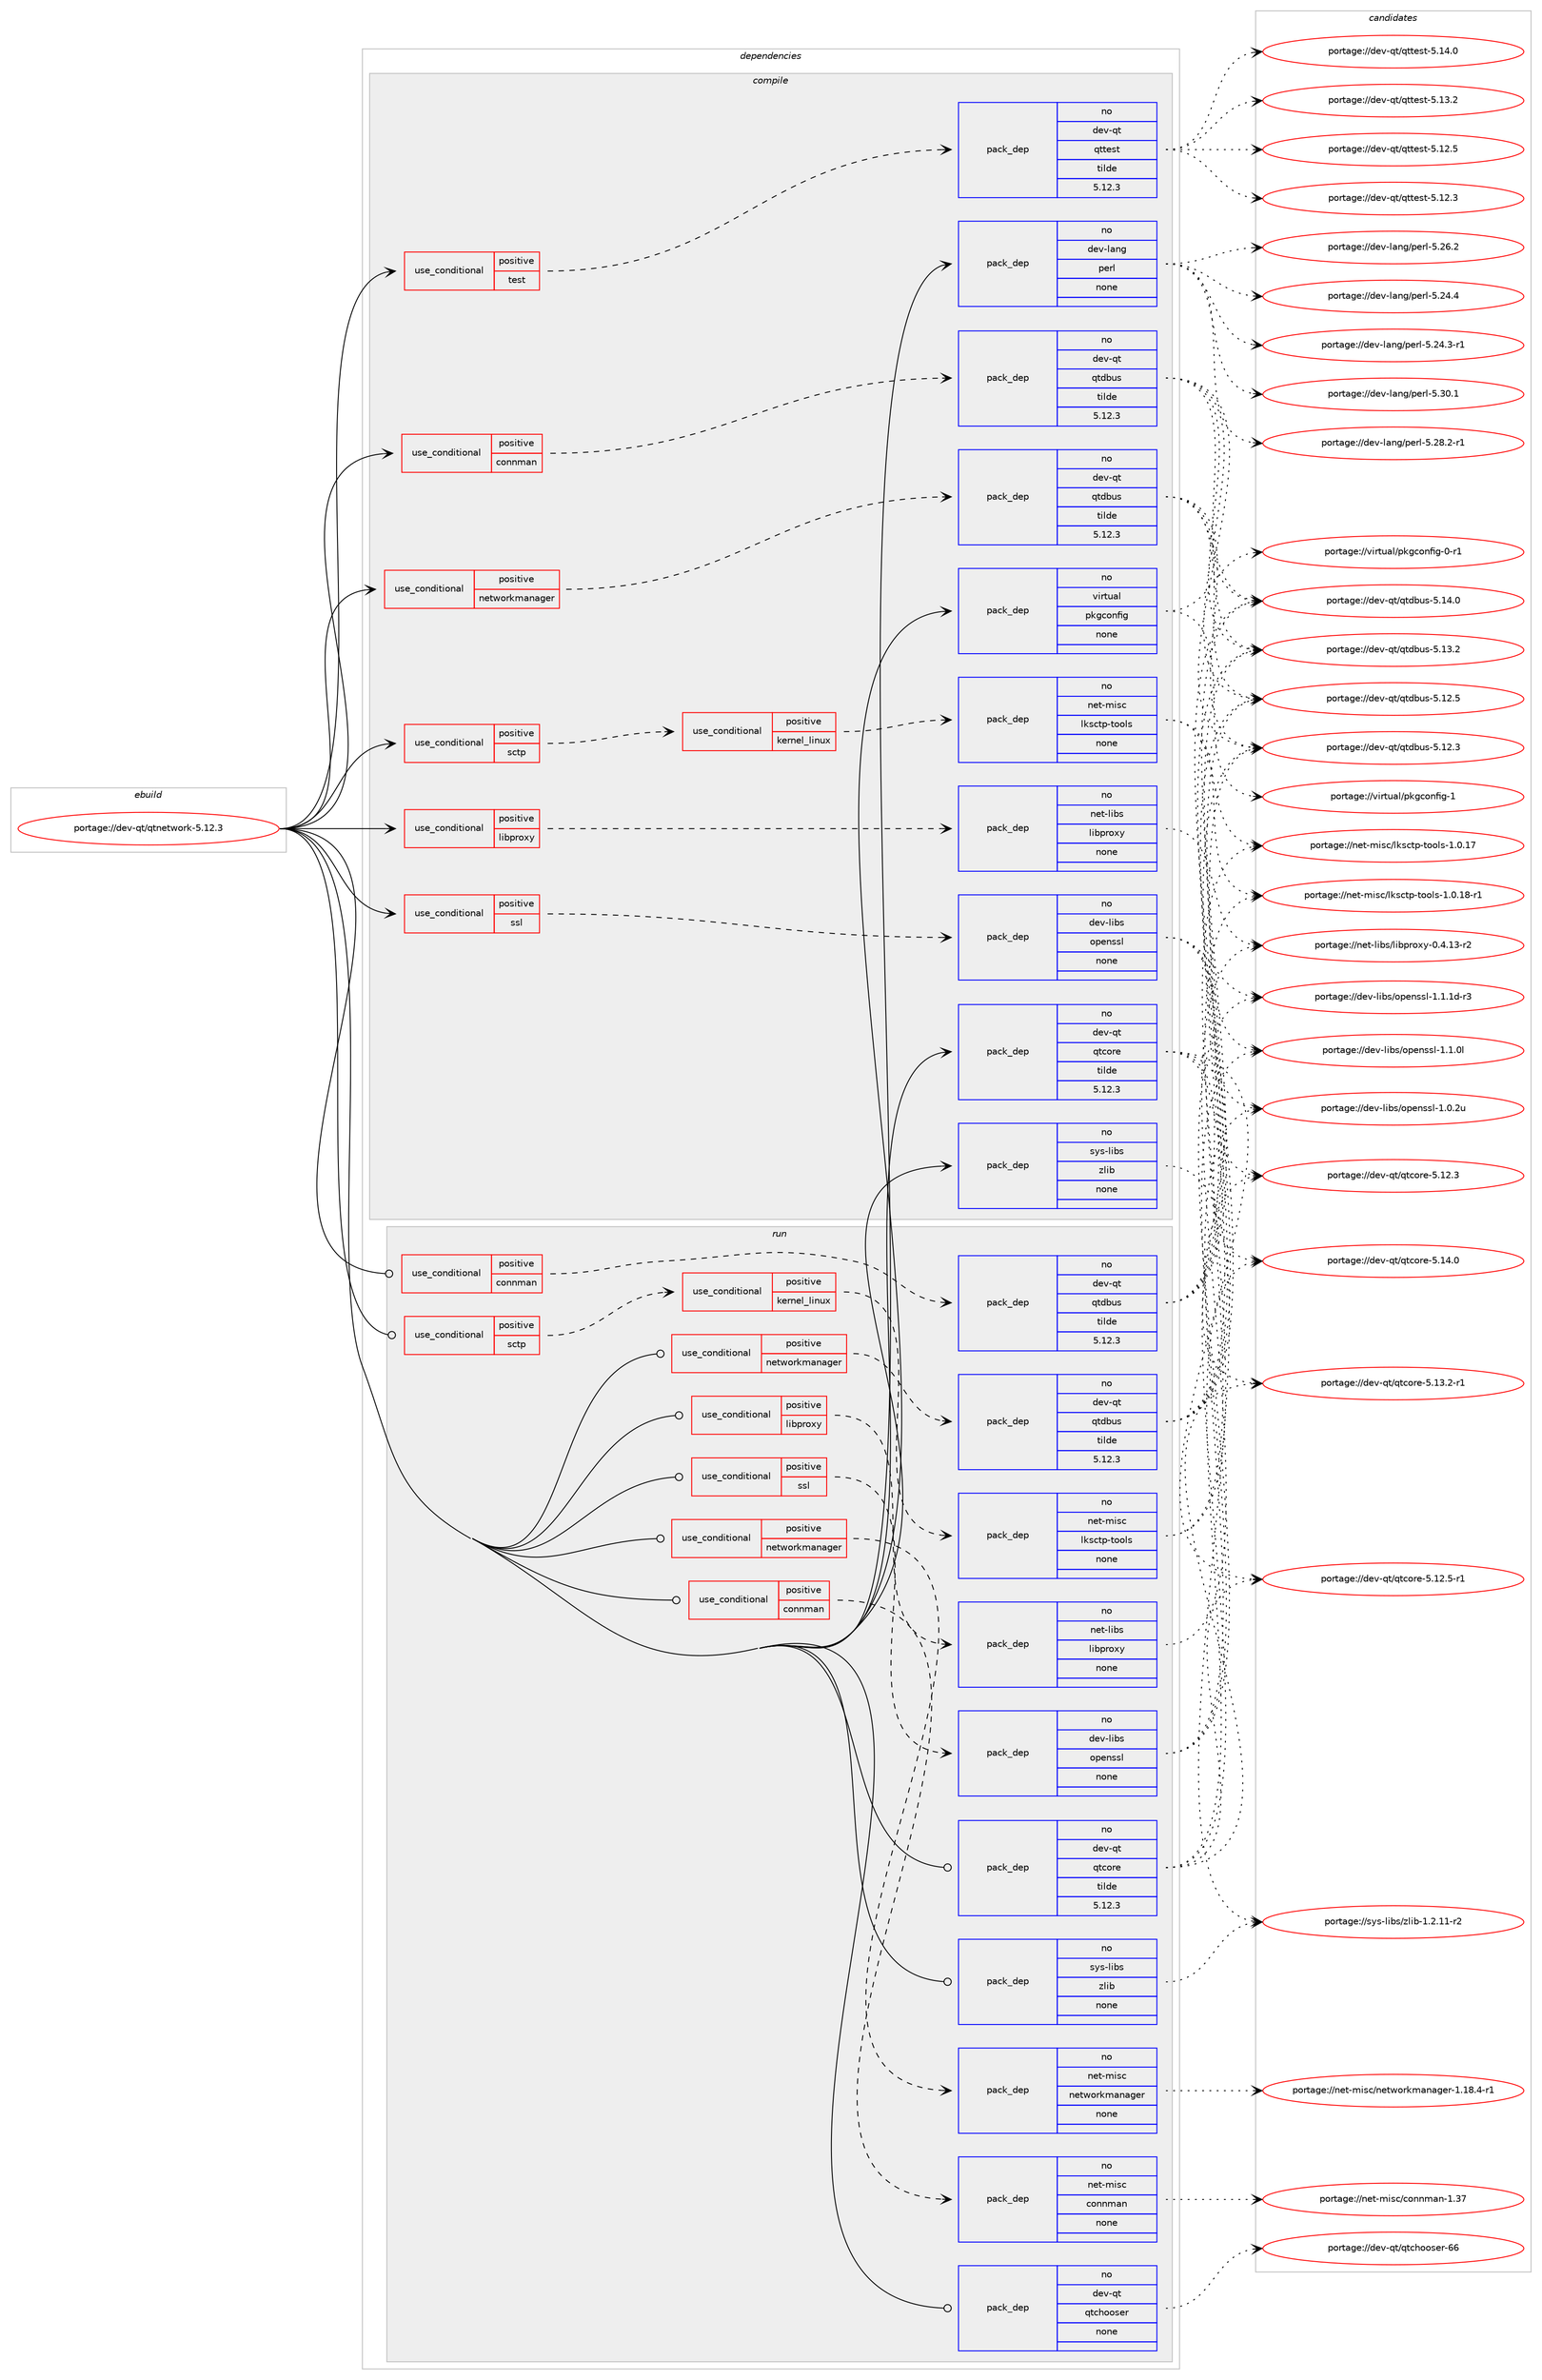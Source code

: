 digraph prolog {

# *************
# Graph options
# *************

newrank=true;
concentrate=true;
compound=true;
graph [rankdir=LR,fontname=Helvetica,fontsize=10,ranksep=1.5];#, ranksep=2.5, nodesep=0.2];
edge  [arrowhead=vee];
node  [fontname=Helvetica,fontsize=10];

# **********
# The ebuild
# **********

subgraph cluster_leftcol {
color=gray;
label=<<i>ebuild</i>>;
id [label="portage://dev-qt/qtnetwork-5.12.3", color=red, width=4, href="../dev-qt/qtnetwork-5.12.3.svg"];
}

# ****************
# The dependencies
# ****************

subgraph cluster_midcol {
color=gray;
label=<<i>dependencies</i>>;
subgraph cluster_compile {
fillcolor="#eeeeee";
style=filled;
label=<<i>compile</i>>;
subgraph cond102502 {
dependency413928 [label=<<TABLE BORDER="0" CELLBORDER="1" CELLSPACING="0" CELLPADDING="4"><TR><TD ROWSPAN="3" CELLPADDING="10">use_conditional</TD></TR><TR><TD>positive</TD></TR><TR><TD>connman</TD></TR></TABLE>>, shape=none, color=red];
subgraph pack306547 {
dependency413929 [label=<<TABLE BORDER="0" CELLBORDER="1" CELLSPACING="0" CELLPADDING="4" WIDTH="220"><TR><TD ROWSPAN="6" CELLPADDING="30">pack_dep</TD></TR><TR><TD WIDTH="110">no</TD></TR><TR><TD>dev-qt</TD></TR><TR><TD>qtdbus</TD></TR><TR><TD>tilde</TD></TR><TR><TD>5.12.3</TD></TR></TABLE>>, shape=none, color=blue];
}
dependency413928:e -> dependency413929:w [weight=20,style="dashed",arrowhead="vee"];
}
id:e -> dependency413928:w [weight=20,style="solid",arrowhead="vee"];
subgraph cond102503 {
dependency413930 [label=<<TABLE BORDER="0" CELLBORDER="1" CELLSPACING="0" CELLPADDING="4"><TR><TD ROWSPAN="3" CELLPADDING="10">use_conditional</TD></TR><TR><TD>positive</TD></TR><TR><TD>libproxy</TD></TR></TABLE>>, shape=none, color=red];
subgraph pack306548 {
dependency413931 [label=<<TABLE BORDER="0" CELLBORDER="1" CELLSPACING="0" CELLPADDING="4" WIDTH="220"><TR><TD ROWSPAN="6" CELLPADDING="30">pack_dep</TD></TR><TR><TD WIDTH="110">no</TD></TR><TR><TD>net-libs</TD></TR><TR><TD>libproxy</TD></TR><TR><TD>none</TD></TR><TR><TD></TD></TR></TABLE>>, shape=none, color=blue];
}
dependency413930:e -> dependency413931:w [weight=20,style="dashed",arrowhead="vee"];
}
id:e -> dependency413930:w [weight=20,style="solid",arrowhead="vee"];
subgraph cond102504 {
dependency413932 [label=<<TABLE BORDER="0" CELLBORDER="1" CELLSPACING="0" CELLPADDING="4"><TR><TD ROWSPAN="3" CELLPADDING="10">use_conditional</TD></TR><TR><TD>positive</TD></TR><TR><TD>networkmanager</TD></TR></TABLE>>, shape=none, color=red];
subgraph pack306549 {
dependency413933 [label=<<TABLE BORDER="0" CELLBORDER="1" CELLSPACING="0" CELLPADDING="4" WIDTH="220"><TR><TD ROWSPAN="6" CELLPADDING="30">pack_dep</TD></TR><TR><TD WIDTH="110">no</TD></TR><TR><TD>dev-qt</TD></TR><TR><TD>qtdbus</TD></TR><TR><TD>tilde</TD></TR><TR><TD>5.12.3</TD></TR></TABLE>>, shape=none, color=blue];
}
dependency413932:e -> dependency413933:w [weight=20,style="dashed",arrowhead="vee"];
}
id:e -> dependency413932:w [weight=20,style="solid",arrowhead="vee"];
subgraph cond102505 {
dependency413934 [label=<<TABLE BORDER="0" CELLBORDER="1" CELLSPACING="0" CELLPADDING="4"><TR><TD ROWSPAN="3" CELLPADDING="10">use_conditional</TD></TR><TR><TD>positive</TD></TR><TR><TD>sctp</TD></TR></TABLE>>, shape=none, color=red];
subgraph cond102506 {
dependency413935 [label=<<TABLE BORDER="0" CELLBORDER="1" CELLSPACING="0" CELLPADDING="4"><TR><TD ROWSPAN="3" CELLPADDING="10">use_conditional</TD></TR><TR><TD>positive</TD></TR><TR><TD>kernel_linux</TD></TR></TABLE>>, shape=none, color=red];
subgraph pack306550 {
dependency413936 [label=<<TABLE BORDER="0" CELLBORDER="1" CELLSPACING="0" CELLPADDING="4" WIDTH="220"><TR><TD ROWSPAN="6" CELLPADDING="30">pack_dep</TD></TR><TR><TD WIDTH="110">no</TD></TR><TR><TD>net-misc</TD></TR><TR><TD>lksctp-tools</TD></TR><TR><TD>none</TD></TR><TR><TD></TD></TR></TABLE>>, shape=none, color=blue];
}
dependency413935:e -> dependency413936:w [weight=20,style="dashed",arrowhead="vee"];
}
dependency413934:e -> dependency413935:w [weight=20,style="dashed",arrowhead="vee"];
}
id:e -> dependency413934:w [weight=20,style="solid",arrowhead="vee"];
subgraph cond102507 {
dependency413937 [label=<<TABLE BORDER="0" CELLBORDER="1" CELLSPACING="0" CELLPADDING="4"><TR><TD ROWSPAN="3" CELLPADDING="10">use_conditional</TD></TR><TR><TD>positive</TD></TR><TR><TD>ssl</TD></TR></TABLE>>, shape=none, color=red];
subgraph pack306551 {
dependency413938 [label=<<TABLE BORDER="0" CELLBORDER="1" CELLSPACING="0" CELLPADDING="4" WIDTH="220"><TR><TD ROWSPAN="6" CELLPADDING="30">pack_dep</TD></TR><TR><TD WIDTH="110">no</TD></TR><TR><TD>dev-libs</TD></TR><TR><TD>openssl</TD></TR><TR><TD>none</TD></TR><TR><TD></TD></TR></TABLE>>, shape=none, color=blue];
}
dependency413937:e -> dependency413938:w [weight=20,style="dashed",arrowhead="vee"];
}
id:e -> dependency413937:w [weight=20,style="solid",arrowhead="vee"];
subgraph cond102508 {
dependency413939 [label=<<TABLE BORDER="0" CELLBORDER="1" CELLSPACING="0" CELLPADDING="4"><TR><TD ROWSPAN="3" CELLPADDING="10">use_conditional</TD></TR><TR><TD>positive</TD></TR><TR><TD>test</TD></TR></TABLE>>, shape=none, color=red];
subgraph pack306552 {
dependency413940 [label=<<TABLE BORDER="0" CELLBORDER="1" CELLSPACING="0" CELLPADDING="4" WIDTH="220"><TR><TD ROWSPAN="6" CELLPADDING="30">pack_dep</TD></TR><TR><TD WIDTH="110">no</TD></TR><TR><TD>dev-qt</TD></TR><TR><TD>qttest</TD></TR><TR><TD>tilde</TD></TR><TR><TD>5.12.3</TD></TR></TABLE>>, shape=none, color=blue];
}
dependency413939:e -> dependency413940:w [weight=20,style="dashed",arrowhead="vee"];
}
id:e -> dependency413939:w [weight=20,style="solid",arrowhead="vee"];
subgraph pack306553 {
dependency413941 [label=<<TABLE BORDER="0" CELLBORDER="1" CELLSPACING="0" CELLPADDING="4" WIDTH="220"><TR><TD ROWSPAN="6" CELLPADDING="30">pack_dep</TD></TR><TR><TD WIDTH="110">no</TD></TR><TR><TD>dev-lang</TD></TR><TR><TD>perl</TD></TR><TR><TD>none</TD></TR><TR><TD></TD></TR></TABLE>>, shape=none, color=blue];
}
id:e -> dependency413941:w [weight=20,style="solid",arrowhead="vee"];
subgraph pack306554 {
dependency413942 [label=<<TABLE BORDER="0" CELLBORDER="1" CELLSPACING="0" CELLPADDING="4" WIDTH="220"><TR><TD ROWSPAN="6" CELLPADDING="30">pack_dep</TD></TR><TR><TD WIDTH="110">no</TD></TR><TR><TD>dev-qt</TD></TR><TR><TD>qtcore</TD></TR><TR><TD>tilde</TD></TR><TR><TD>5.12.3</TD></TR></TABLE>>, shape=none, color=blue];
}
id:e -> dependency413942:w [weight=20,style="solid",arrowhead="vee"];
subgraph pack306555 {
dependency413943 [label=<<TABLE BORDER="0" CELLBORDER="1" CELLSPACING="0" CELLPADDING="4" WIDTH="220"><TR><TD ROWSPAN="6" CELLPADDING="30">pack_dep</TD></TR><TR><TD WIDTH="110">no</TD></TR><TR><TD>sys-libs</TD></TR><TR><TD>zlib</TD></TR><TR><TD>none</TD></TR><TR><TD></TD></TR></TABLE>>, shape=none, color=blue];
}
id:e -> dependency413943:w [weight=20,style="solid",arrowhead="vee"];
subgraph pack306556 {
dependency413944 [label=<<TABLE BORDER="0" CELLBORDER="1" CELLSPACING="0" CELLPADDING="4" WIDTH="220"><TR><TD ROWSPAN="6" CELLPADDING="30">pack_dep</TD></TR><TR><TD WIDTH="110">no</TD></TR><TR><TD>virtual</TD></TR><TR><TD>pkgconfig</TD></TR><TR><TD>none</TD></TR><TR><TD></TD></TR></TABLE>>, shape=none, color=blue];
}
id:e -> dependency413944:w [weight=20,style="solid",arrowhead="vee"];
}
subgraph cluster_compileandrun {
fillcolor="#eeeeee";
style=filled;
label=<<i>compile and run</i>>;
}
subgraph cluster_run {
fillcolor="#eeeeee";
style=filled;
label=<<i>run</i>>;
subgraph cond102509 {
dependency413945 [label=<<TABLE BORDER="0" CELLBORDER="1" CELLSPACING="0" CELLPADDING="4"><TR><TD ROWSPAN="3" CELLPADDING="10">use_conditional</TD></TR><TR><TD>positive</TD></TR><TR><TD>connman</TD></TR></TABLE>>, shape=none, color=red];
subgraph pack306557 {
dependency413946 [label=<<TABLE BORDER="0" CELLBORDER="1" CELLSPACING="0" CELLPADDING="4" WIDTH="220"><TR><TD ROWSPAN="6" CELLPADDING="30">pack_dep</TD></TR><TR><TD WIDTH="110">no</TD></TR><TR><TD>dev-qt</TD></TR><TR><TD>qtdbus</TD></TR><TR><TD>tilde</TD></TR><TR><TD>5.12.3</TD></TR></TABLE>>, shape=none, color=blue];
}
dependency413945:e -> dependency413946:w [weight=20,style="dashed",arrowhead="vee"];
}
id:e -> dependency413945:w [weight=20,style="solid",arrowhead="odot"];
subgraph cond102510 {
dependency413947 [label=<<TABLE BORDER="0" CELLBORDER="1" CELLSPACING="0" CELLPADDING="4"><TR><TD ROWSPAN="3" CELLPADDING="10">use_conditional</TD></TR><TR><TD>positive</TD></TR><TR><TD>connman</TD></TR></TABLE>>, shape=none, color=red];
subgraph pack306558 {
dependency413948 [label=<<TABLE BORDER="0" CELLBORDER="1" CELLSPACING="0" CELLPADDING="4" WIDTH="220"><TR><TD ROWSPAN="6" CELLPADDING="30">pack_dep</TD></TR><TR><TD WIDTH="110">no</TD></TR><TR><TD>net-misc</TD></TR><TR><TD>connman</TD></TR><TR><TD>none</TD></TR><TR><TD></TD></TR></TABLE>>, shape=none, color=blue];
}
dependency413947:e -> dependency413948:w [weight=20,style="dashed",arrowhead="vee"];
}
id:e -> dependency413947:w [weight=20,style="solid",arrowhead="odot"];
subgraph cond102511 {
dependency413949 [label=<<TABLE BORDER="0" CELLBORDER="1" CELLSPACING="0" CELLPADDING="4"><TR><TD ROWSPAN="3" CELLPADDING="10">use_conditional</TD></TR><TR><TD>positive</TD></TR><TR><TD>libproxy</TD></TR></TABLE>>, shape=none, color=red];
subgraph pack306559 {
dependency413950 [label=<<TABLE BORDER="0" CELLBORDER="1" CELLSPACING="0" CELLPADDING="4" WIDTH="220"><TR><TD ROWSPAN="6" CELLPADDING="30">pack_dep</TD></TR><TR><TD WIDTH="110">no</TD></TR><TR><TD>net-libs</TD></TR><TR><TD>libproxy</TD></TR><TR><TD>none</TD></TR><TR><TD></TD></TR></TABLE>>, shape=none, color=blue];
}
dependency413949:e -> dependency413950:w [weight=20,style="dashed",arrowhead="vee"];
}
id:e -> dependency413949:w [weight=20,style="solid",arrowhead="odot"];
subgraph cond102512 {
dependency413951 [label=<<TABLE BORDER="0" CELLBORDER="1" CELLSPACING="0" CELLPADDING="4"><TR><TD ROWSPAN="3" CELLPADDING="10">use_conditional</TD></TR><TR><TD>positive</TD></TR><TR><TD>networkmanager</TD></TR></TABLE>>, shape=none, color=red];
subgraph pack306560 {
dependency413952 [label=<<TABLE BORDER="0" CELLBORDER="1" CELLSPACING="0" CELLPADDING="4" WIDTH="220"><TR><TD ROWSPAN="6" CELLPADDING="30">pack_dep</TD></TR><TR><TD WIDTH="110">no</TD></TR><TR><TD>dev-qt</TD></TR><TR><TD>qtdbus</TD></TR><TR><TD>tilde</TD></TR><TR><TD>5.12.3</TD></TR></TABLE>>, shape=none, color=blue];
}
dependency413951:e -> dependency413952:w [weight=20,style="dashed",arrowhead="vee"];
}
id:e -> dependency413951:w [weight=20,style="solid",arrowhead="odot"];
subgraph cond102513 {
dependency413953 [label=<<TABLE BORDER="0" CELLBORDER="1" CELLSPACING="0" CELLPADDING="4"><TR><TD ROWSPAN="3" CELLPADDING="10">use_conditional</TD></TR><TR><TD>positive</TD></TR><TR><TD>networkmanager</TD></TR></TABLE>>, shape=none, color=red];
subgraph pack306561 {
dependency413954 [label=<<TABLE BORDER="0" CELLBORDER="1" CELLSPACING="0" CELLPADDING="4" WIDTH="220"><TR><TD ROWSPAN="6" CELLPADDING="30">pack_dep</TD></TR><TR><TD WIDTH="110">no</TD></TR><TR><TD>net-misc</TD></TR><TR><TD>networkmanager</TD></TR><TR><TD>none</TD></TR><TR><TD></TD></TR></TABLE>>, shape=none, color=blue];
}
dependency413953:e -> dependency413954:w [weight=20,style="dashed",arrowhead="vee"];
}
id:e -> dependency413953:w [weight=20,style="solid",arrowhead="odot"];
subgraph cond102514 {
dependency413955 [label=<<TABLE BORDER="0" CELLBORDER="1" CELLSPACING="0" CELLPADDING="4"><TR><TD ROWSPAN="3" CELLPADDING="10">use_conditional</TD></TR><TR><TD>positive</TD></TR><TR><TD>sctp</TD></TR></TABLE>>, shape=none, color=red];
subgraph cond102515 {
dependency413956 [label=<<TABLE BORDER="0" CELLBORDER="1" CELLSPACING="0" CELLPADDING="4"><TR><TD ROWSPAN="3" CELLPADDING="10">use_conditional</TD></TR><TR><TD>positive</TD></TR><TR><TD>kernel_linux</TD></TR></TABLE>>, shape=none, color=red];
subgraph pack306562 {
dependency413957 [label=<<TABLE BORDER="0" CELLBORDER="1" CELLSPACING="0" CELLPADDING="4" WIDTH="220"><TR><TD ROWSPAN="6" CELLPADDING="30">pack_dep</TD></TR><TR><TD WIDTH="110">no</TD></TR><TR><TD>net-misc</TD></TR><TR><TD>lksctp-tools</TD></TR><TR><TD>none</TD></TR><TR><TD></TD></TR></TABLE>>, shape=none, color=blue];
}
dependency413956:e -> dependency413957:w [weight=20,style="dashed",arrowhead="vee"];
}
dependency413955:e -> dependency413956:w [weight=20,style="dashed",arrowhead="vee"];
}
id:e -> dependency413955:w [weight=20,style="solid",arrowhead="odot"];
subgraph cond102516 {
dependency413958 [label=<<TABLE BORDER="0" CELLBORDER="1" CELLSPACING="0" CELLPADDING="4"><TR><TD ROWSPAN="3" CELLPADDING="10">use_conditional</TD></TR><TR><TD>positive</TD></TR><TR><TD>ssl</TD></TR></TABLE>>, shape=none, color=red];
subgraph pack306563 {
dependency413959 [label=<<TABLE BORDER="0" CELLBORDER="1" CELLSPACING="0" CELLPADDING="4" WIDTH="220"><TR><TD ROWSPAN="6" CELLPADDING="30">pack_dep</TD></TR><TR><TD WIDTH="110">no</TD></TR><TR><TD>dev-libs</TD></TR><TR><TD>openssl</TD></TR><TR><TD>none</TD></TR><TR><TD></TD></TR></TABLE>>, shape=none, color=blue];
}
dependency413958:e -> dependency413959:w [weight=20,style="dashed",arrowhead="vee"];
}
id:e -> dependency413958:w [weight=20,style="solid",arrowhead="odot"];
subgraph pack306564 {
dependency413960 [label=<<TABLE BORDER="0" CELLBORDER="1" CELLSPACING="0" CELLPADDING="4" WIDTH="220"><TR><TD ROWSPAN="6" CELLPADDING="30">pack_dep</TD></TR><TR><TD WIDTH="110">no</TD></TR><TR><TD>dev-qt</TD></TR><TR><TD>qtchooser</TD></TR><TR><TD>none</TD></TR><TR><TD></TD></TR></TABLE>>, shape=none, color=blue];
}
id:e -> dependency413960:w [weight=20,style="solid",arrowhead="odot"];
subgraph pack306565 {
dependency413961 [label=<<TABLE BORDER="0" CELLBORDER="1" CELLSPACING="0" CELLPADDING="4" WIDTH="220"><TR><TD ROWSPAN="6" CELLPADDING="30">pack_dep</TD></TR><TR><TD WIDTH="110">no</TD></TR><TR><TD>dev-qt</TD></TR><TR><TD>qtcore</TD></TR><TR><TD>tilde</TD></TR><TR><TD>5.12.3</TD></TR></TABLE>>, shape=none, color=blue];
}
id:e -> dependency413961:w [weight=20,style="solid",arrowhead="odot"];
subgraph pack306566 {
dependency413962 [label=<<TABLE BORDER="0" CELLBORDER="1" CELLSPACING="0" CELLPADDING="4" WIDTH="220"><TR><TD ROWSPAN="6" CELLPADDING="30">pack_dep</TD></TR><TR><TD WIDTH="110">no</TD></TR><TR><TD>sys-libs</TD></TR><TR><TD>zlib</TD></TR><TR><TD>none</TD></TR><TR><TD></TD></TR></TABLE>>, shape=none, color=blue];
}
id:e -> dependency413962:w [weight=20,style="solid",arrowhead="odot"];
}
}

# **************
# The candidates
# **************

subgraph cluster_choices {
rank=same;
color=gray;
label=<<i>candidates</i>>;

subgraph choice306547 {
color=black;
nodesep=1;
choice10010111845113116471131161009811711545534649524648 [label="portage://dev-qt/qtdbus-5.14.0", color=red, width=4,href="../dev-qt/qtdbus-5.14.0.svg"];
choice10010111845113116471131161009811711545534649514650 [label="portage://dev-qt/qtdbus-5.13.2", color=red, width=4,href="../dev-qt/qtdbus-5.13.2.svg"];
choice10010111845113116471131161009811711545534649504653 [label="portage://dev-qt/qtdbus-5.12.5", color=red, width=4,href="../dev-qt/qtdbus-5.12.5.svg"];
choice10010111845113116471131161009811711545534649504651 [label="portage://dev-qt/qtdbus-5.12.3", color=red, width=4,href="../dev-qt/qtdbus-5.12.3.svg"];
dependency413929:e -> choice10010111845113116471131161009811711545534649524648:w [style=dotted,weight="100"];
dependency413929:e -> choice10010111845113116471131161009811711545534649514650:w [style=dotted,weight="100"];
dependency413929:e -> choice10010111845113116471131161009811711545534649504653:w [style=dotted,weight="100"];
dependency413929:e -> choice10010111845113116471131161009811711545534649504651:w [style=dotted,weight="100"];
}
subgraph choice306548 {
color=black;
nodesep=1;
choice11010111645108105981154710810598112114111120121454846524649514511450 [label="portage://net-libs/libproxy-0.4.13-r2", color=red, width=4,href="../net-libs/libproxy-0.4.13-r2.svg"];
dependency413931:e -> choice11010111645108105981154710810598112114111120121454846524649514511450:w [style=dotted,weight="100"];
}
subgraph choice306549 {
color=black;
nodesep=1;
choice10010111845113116471131161009811711545534649524648 [label="portage://dev-qt/qtdbus-5.14.0", color=red, width=4,href="../dev-qt/qtdbus-5.14.0.svg"];
choice10010111845113116471131161009811711545534649514650 [label="portage://dev-qt/qtdbus-5.13.2", color=red, width=4,href="../dev-qt/qtdbus-5.13.2.svg"];
choice10010111845113116471131161009811711545534649504653 [label="portage://dev-qt/qtdbus-5.12.5", color=red, width=4,href="../dev-qt/qtdbus-5.12.5.svg"];
choice10010111845113116471131161009811711545534649504651 [label="portage://dev-qt/qtdbus-5.12.3", color=red, width=4,href="../dev-qt/qtdbus-5.12.3.svg"];
dependency413933:e -> choice10010111845113116471131161009811711545534649524648:w [style=dotted,weight="100"];
dependency413933:e -> choice10010111845113116471131161009811711545534649514650:w [style=dotted,weight="100"];
dependency413933:e -> choice10010111845113116471131161009811711545534649504653:w [style=dotted,weight="100"];
dependency413933:e -> choice10010111845113116471131161009811711545534649504651:w [style=dotted,weight="100"];
}
subgraph choice306550 {
color=black;
nodesep=1;
choice1101011164510910511599471081071159911611245116111111108115454946484649564511449 [label="portage://net-misc/lksctp-tools-1.0.18-r1", color=red, width=4,href="../net-misc/lksctp-tools-1.0.18-r1.svg"];
choice110101116451091051159947108107115991161124511611111110811545494648464955 [label="portage://net-misc/lksctp-tools-1.0.17", color=red, width=4,href="../net-misc/lksctp-tools-1.0.17.svg"];
dependency413936:e -> choice1101011164510910511599471081071159911611245116111111108115454946484649564511449:w [style=dotted,weight="100"];
dependency413936:e -> choice110101116451091051159947108107115991161124511611111110811545494648464955:w [style=dotted,weight="100"];
}
subgraph choice306551 {
color=black;
nodesep=1;
choice1001011184510810598115471111121011101151151084549464946491004511451 [label="portage://dev-libs/openssl-1.1.1d-r3", color=red, width=4,href="../dev-libs/openssl-1.1.1d-r3.svg"];
choice100101118451081059811547111112101110115115108454946494648108 [label="portage://dev-libs/openssl-1.1.0l", color=red, width=4,href="../dev-libs/openssl-1.1.0l.svg"];
choice100101118451081059811547111112101110115115108454946484650117 [label="portage://dev-libs/openssl-1.0.2u", color=red, width=4,href="../dev-libs/openssl-1.0.2u.svg"];
dependency413938:e -> choice1001011184510810598115471111121011101151151084549464946491004511451:w [style=dotted,weight="100"];
dependency413938:e -> choice100101118451081059811547111112101110115115108454946494648108:w [style=dotted,weight="100"];
dependency413938:e -> choice100101118451081059811547111112101110115115108454946484650117:w [style=dotted,weight="100"];
}
subgraph choice306552 {
color=black;
nodesep=1;
choice100101118451131164711311611610111511645534649524648 [label="portage://dev-qt/qttest-5.14.0", color=red, width=4,href="../dev-qt/qttest-5.14.0.svg"];
choice100101118451131164711311611610111511645534649514650 [label="portage://dev-qt/qttest-5.13.2", color=red, width=4,href="../dev-qt/qttest-5.13.2.svg"];
choice100101118451131164711311611610111511645534649504653 [label="portage://dev-qt/qttest-5.12.5", color=red, width=4,href="../dev-qt/qttest-5.12.5.svg"];
choice100101118451131164711311611610111511645534649504651 [label="portage://dev-qt/qttest-5.12.3", color=red, width=4,href="../dev-qt/qttest-5.12.3.svg"];
dependency413940:e -> choice100101118451131164711311611610111511645534649524648:w [style=dotted,weight="100"];
dependency413940:e -> choice100101118451131164711311611610111511645534649514650:w [style=dotted,weight="100"];
dependency413940:e -> choice100101118451131164711311611610111511645534649504653:w [style=dotted,weight="100"];
dependency413940:e -> choice100101118451131164711311611610111511645534649504651:w [style=dotted,weight="100"];
}
subgraph choice306553 {
color=black;
nodesep=1;
choice10010111845108971101034711210111410845534651484649 [label="portage://dev-lang/perl-5.30.1", color=red, width=4,href="../dev-lang/perl-5.30.1.svg"];
choice100101118451089711010347112101114108455346505646504511449 [label="portage://dev-lang/perl-5.28.2-r1", color=red, width=4,href="../dev-lang/perl-5.28.2-r1.svg"];
choice10010111845108971101034711210111410845534650544650 [label="portage://dev-lang/perl-5.26.2", color=red, width=4,href="../dev-lang/perl-5.26.2.svg"];
choice10010111845108971101034711210111410845534650524652 [label="portage://dev-lang/perl-5.24.4", color=red, width=4,href="../dev-lang/perl-5.24.4.svg"];
choice100101118451089711010347112101114108455346505246514511449 [label="portage://dev-lang/perl-5.24.3-r1", color=red, width=4,href="../dev-lang/perl-5.24.3-r1.svg"];
dependency413941:e -> choice10010111845108971101034711210111410845534651484649:w [style=dotted,weight="100"];
dependency413941:e -> choice100101118451089711010347112101114108455346505646504511449:w [style=dotted,weight="100"];
dependency413941:e -> choice10010111845108971101034711210111410845534650544650:w [style=dotted,weight="100"];
dependency413941:e -> choice10010111845108971101034711210111410845534650524652:w [style=dotted,weight="100"];
dependency413941:e -> choice100101118451089711010347112101114108455346505246514511449:w [style=dotted,weight="100"];
}
subgraph choice306554 {
color=black;
nodesep=1;
choice10010111845113116471131169911111410145534649524648 [label="portage://dev-qt/qtcore-5.14.0", color=red, width=4,href="../dev-qt/qtcore-5.14.0.svg"];
choice100101118451131164711311699111114101455346495146504511449 [label="portage://dev-qt/qtcore-5.13.2-r1", color=red, width=4,href="../dev-qt/qtcore-5.13.2-r1.svg"];
choice100101118451131164711311699111114101455346495046534511449 [label="portage://dev-qt/qtcore-5.12.5-r1", color=red, width=4,href="../dev-qt/qtcore-5.12.5-r1.svg"];
choice10010111845113116471131169911111410145534649504651 [label="portage://dev-qt/qtcore-5.12.3", color=red, width=4,href="../dev-qt/qtcore-5.12.3.svg"];
dependency413942:e -> choice10010111845113116471131169911111410145534649524648:w [style=dotted,weight="100"];
dependency413942:e -> choice100101118451131164711311699111114101455346495146504511449:w [style=dotted,weight="100"];
dependency413942:e -> choice100101118451131164711311699111114101455346495046534511449:w [style=dotted,weight="100"];
dependency413942:e -> choice10010111845113116471131169911111410145534649504651:w [style=dotted,weight="100"];
}
subgraph choice306555 {
color=black;
nodesep=1;
choice11512111545108105981154712210810598454946504649494511450 [label="portage://sys-libs/zlib-1.2.11-r2", color=red, width=4,href="../sys-libs/zlib-1.2.11-r2.svg"];
dependency413943:e -> choice11512111545108105981154712210810598454946504649494511450:w [style=dotted,weight="100"];
}
subgraph choice306556 {
color=black;
nodesep=1;
choice1181051141161179710847112107103991111101021051034549 [label="portage://virtual/pkgconfig-1", color=red, width=4,href="../virtual/pkgconfig-1.svg"];
choice11810511411611797108471121071039911111010210510345484511449 [label="portage://virtual/pkgconfig-0-r1", color=red, width=4,href="../virtual/pkgconfig-0-r1.svg"];
dependency413944:e -> choice1181051141161179710847112107103991111101021051034549:w [style=dotted,weight="100"];
dependency413944:e -> choice11810511411611797108471121071039911111010210510345484511449:w [style=dotted,weight="100"];
}
subgraph choice306557 {
color=black;
nodesep=1;
choice10010111845113116471131161009811711545534649524648 [label="portage://dev-qt/qtdbus-5.14.0", color=red, width=4,href="../dev-qt/qtdbus-5.14.0.svg"];
choice10010111845113116471131161009811711545534649514650 [label="portage://dev-qt/qtdbus-5.13.2", color=red, width=4,href="../dev-qt/qtdbus-5.13.2.svg"];
choice10010111845113116471131161009811711545534649504653 [label="portage://dev-qt/qtdbus-5.12.5", color=red, width=4,href="../dev-qt/qtdbus-5.12.5.svg"];
choice10010111845113116471131161009811711545534649504651 [label="portage://dev-qt/qtdbus-5.12.3", color=red, width=4,href="../dev-qt/qtdbus-5.12.3.svg"];
dependency413946:e -> choice10010111845113116471131161009811711545534649524648:w [style=dotted,weight="100"];
dependency413946:e -> choice10010111845113116471131161009811711545534649514650:w [style=dotted,weight="100"];
dependency413946:e -> choice10010111845113116471131161009811711545534649504653:w [style=dotted,weight="100"];
dependency413946:e -> choice10010111845113116471131161009811711545534649504651:w [style=dotted,weight="100"];
}
subgraph choice306558 {
color=black;
nodesep=1;
choice11010111645109105115994799111110110109971104549465155 [label="portage://net-misc/connman-1.37", color=red, width=4,href="../net-misc/connman-1.37.svg"];
dependency413948:e -> choice11010111645109105115994799111110110109971104549465155:w [style=dotted,weight="100"];
}
subgraph choice306559 {
color=black;
nodesep=1;
choice11010111645108105981154710810598112114111120121454846524649514511450 [label="portage://net-libs/libproxy-0.4.13-r2", color=red, width=4,href="../net-libs/libproxy-0.4.13-r2.svg"];
dependency413950:e -> choice11010111645108105981154710810598112114111120121454846524649514511450:w [style=dotted,weight="100"];
}
subgraph choice306560 {
color=black;
nodesep=1;
choice10010111845113116471131161009811711545534649524648 [label="portage://dev-qt/qtdbus-5.14.0", color=red, width=4,href="../dev-qt/qtdbus-5.14.0.svg"];
choice10010111845113116471131161009811711545534649514650 [label="portage://dev-qt/qtdbus-5.13.2", color=red, width=4,href="../dev-qt/qtdbus-5.13.2.svg"];
choice10010111845113116471131161009811711545534649504653 [label="portage://dev-qt/qtdbus-5.12.5", color=red, width=4,href="../dev-qt/qtdbus-5.12.5.svg"];
choice10010111845113116471131161009811711545534649504651 [label="portage://dev-qt/qtdbus-5.12.3", color=red, width=4,href="../dev-qt/qtdbus-5.12.3.svg"];
dependency413952:e -> choice10010111845113116471131161009811711545534649524648:w [style=dotted,weight="100"];
dependency413952:e -> choice10010111845113116471131161009811711545534649514650:w [style=dotted,weight="100"];
dependency413952:e -> choice10010111845113116471131161009811711545534649504653:w [style=dotted,weight="100"];
dependency413952:e -> choice10010111845113116471131161009811711545534649504651:w [style=dotted,weight="100"];
}
subgraph choice306561 {
color=black;
nodesep=1;
choice1101011164510910511599471101011161191111141071099711097103101114454946495646524511449 [label="portage://net-misc/networkmanager-1.18.4-r1", color=red, width=4,href="../net-misc/networkmanager-1.18.4-r1.svg"];
dependency413954:e -> choice1101011164510910511599471101011161191111141071099711097103101114454946495646524511449:w [style=dotted,weight="100"];
}
subgraph choice306562 {
color=black;
nodesep=1;
choice1101011164510910511599471081071159911611245116111111108115454946484649564511449 [label="portage://net-misc/lksctp-tools-1.0.18-r1", color=red, width=4,href="../net-misc/lksctp-tools-1.0.18-r1.svg"];
choice110101116451091051159947108107115991161124511611111110811545494648464955 [label="portage://net-misc/lksctp-tools-1.0.17", color=red, width=4,href="../net-misc/lksctp-tools-1.0.17.svg"];
dependency413957:e -> choice1101011164510910511599471081071159911611245116111111108115454946484649564511449:w [style=dotted,weight="100"];
dependency413957:e -> choice110101116451091051159947108107115991161124511611111110811545494648464955:w [style=dotted,weight="100"];
}
subgraph choice306563 {
color=black;
nodesep=1;
choice1001011184510810598115471111121011101151151084549464946491004511451 [label="portage://dev-libs/openssl-1.1.1d-r3", color=red, width=4,href="../dev-libs/openssl-1.1.1d-r3.svg"];
choice100101118451081059811547111112101110115115108454946494648108 [label="portage://dev-libs/openssl-1.1.0l", color=red, width=4,href="../dev-libs/openssl-1.1.0l.svg"];
choice100101118451081059811547111112101110115115108454946484650117 [label="portage://dev-libs/openssl-1.0.2u", color=red, width=4,href="../dev-libs/openssl-1.0.2u.svg"];
dependency413959:e -> choice1001011184510810598115471111121011101151151084549464946491004511451:w [style=dotted,weight="100"];
dependency413959:e -> choice100101118451081059811547111112101110115115108454946494648108:w [style=dotted,weight="100"];
dependency413959:e -> choice100101118451081059811547111112101110115115108454946484650117:w [style=dotted,weight="100"];
}
subgraph choice306564 {
color=black;
nodesep=1;
choice100101118451131164711311699104111111115101114455454 [label="portage://dev-qt/qtchooser-66", color=red, width=4,href="../dev-qt/qtchooser-66.svg"];
dependency413960:e -> choice100101118451131164711311699104111111115101114455454:w [style=dotted,weight="100"];
}
subgraph choice306565 {
color=black;
nodesep=1;
choice10010111845113116471131169911111410145534649524648 [label="portage://dev-qt/qtcore-5.14.0", color=red, width=4,href="../dev-qt/qtcore-5.14.0.svg"];
choice100101118451131164711311699111114101455346495146504511449 [label="portage://dev-qt/qtcore-5.13.2-r1", color=red, width=4,href="../dev-qt/qtcore-5.13.2-r1.svg"];
choice100101118451131164711311699111114101455346495046534511449 [label="portage://dev-qt/qtcore-5.12.5-r1", color=red, width=4,href="../dev-qt/qtcore-5.12.5-r1.svg"];
choice10010111845113116471131169911111410145534649504651 [label="portage://dev-qt/qtcore-5.12.3", color=red, width=4,href="../dev-qt/qtcore-5.12.3.svg"];
dependency413961:e -> choice10010111845113116471131169911111410145534649524648:w [style=dotted,weight="100"];
dependency413961:e -> choice100101118451131164711311699111114101455346495146504511449:w [style=dotted,weight="100"];
dependency413961:e -> choice100101118451131164711311699111114101455346495046534511449:w [style=dotted,weight="100"];
dependency413961:e -> choice10010111845113116471131169911111410145534649504651:w [style=dotted,weight="100"];
}
subgraph choice306566 {
color=black;
nodesep=1;
choice11512111545108105981154712210810598454946504649494511450 [label="portage://sys-libs/zlib-1.2.11-r2", color=red, width=4,href="../sys-libs/zlib-1.2.11-r2.svg"];
dependency413962:e -> choice11512111545108105981154712210810598454946504649494511450:w [style=dotted,weight="100"];
}
}

}
